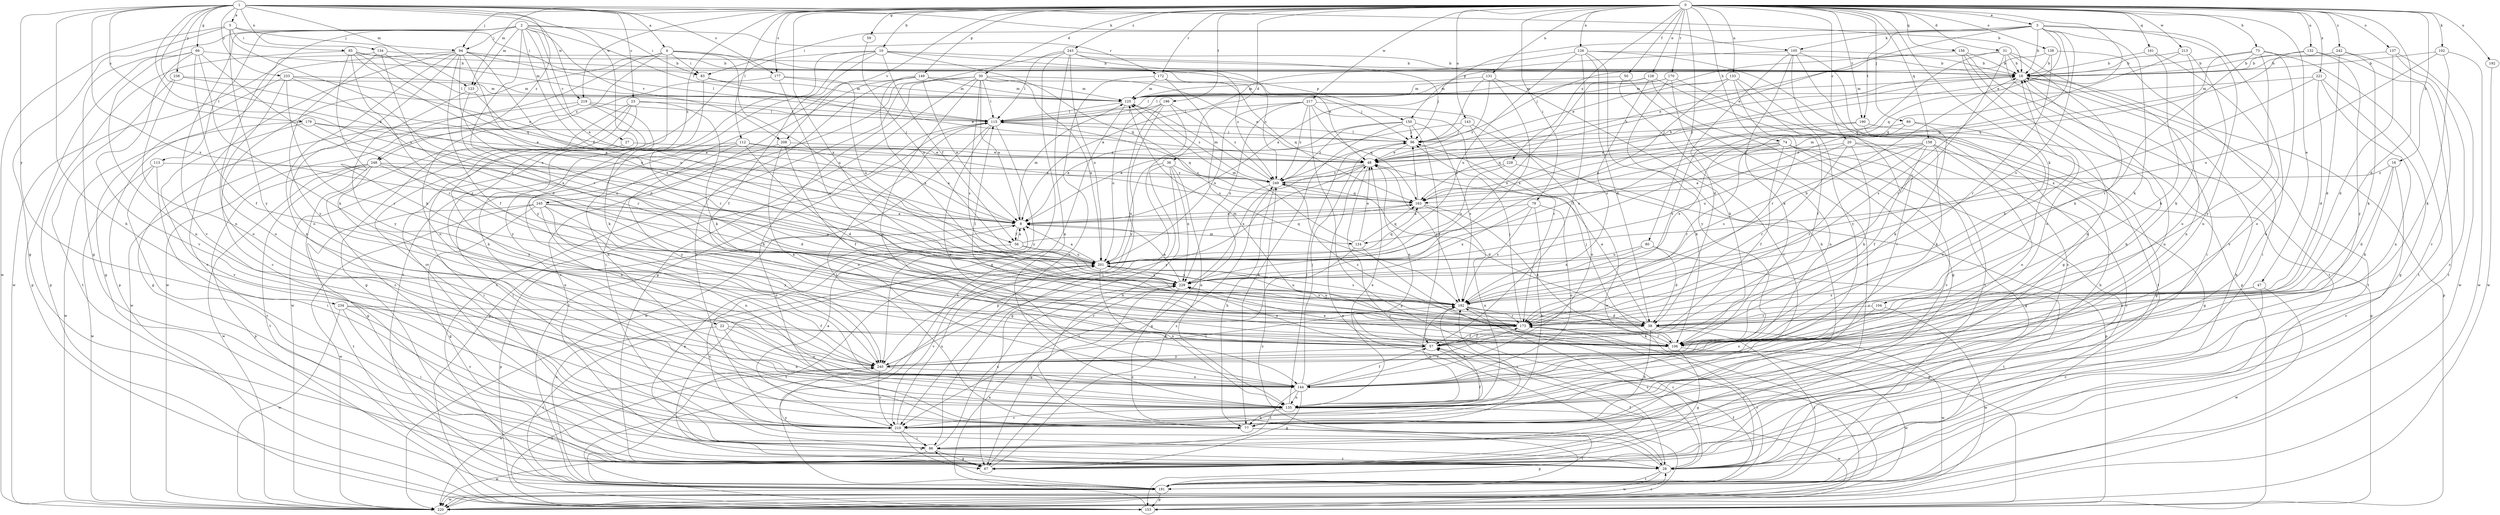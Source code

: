 strict digraph  {
0;
1;
2;
3;
4;
5;
8;
10;
16;
18;
20;
22;
23;
27;
28;
30;
31;
36;
38;
47;
48;
50;
56;
57;
59;
66;
67;
73;
74;
77;
79;
80;
83;
85;
86;
89;
94;
96;
102;
104;
105;
106;
112;
113;
115;
123;
124;
125;
126;
128;
131;
132;
133;
134;
135;
137;
138;
143;
144;
149;
150;
153;
156;
158;
161;
163;
170;
172;
173;
177;
179;
182;
186;
190;
191;
192;
201;
208;
210;
213;
217;
219;
220;
221;
228;
229;
233;
234;
238;
240;
242;
243;
245;
248;
249;
0 -> 3  [label=a];
0 -> 10  [label=b];
0 -> 16  [label=b];
0 -> 20  [label=c];
0 -> 30  [label=d];
0 -> 31  [label=d];
0 -> 36  [label=d];
0 -> 38  [label=d];
0 -> 47  [label=e];
0 -> 48  [label=e];
0 -> 50  [label=f];
0 -> 59  [label=g];
0 -> 73  [label=h];
0 -> 74  [label=h];
0 -> 79  [label=i];
0 -> 80  [label=i];
0 -> 89  [label=j];
0 -> 94  [label=j];
0 -> 102  [label=k];
0 -> 104  [label=k];
0 -> 112  [label=l];
0 -> 123  [label=m];
0 -> 126  [label=n];
0 -> 128  [label=n];
0 -> 131  [label=n];
0 -> 132  [label=n];
0 -> 133  [label=n];
0 -> 137  [label=o];
0 -> 138  [label=o];
0 -> 143  [label=o];
0 -> 149  [label=p];
0 -> 156  [label=q];
0 -> 158  [label=q];
0 -> 161  [label=q];
0 -> 170  [label=r];
0 -> 172  [label=r];
0 -> 177  [label=s];
0 -> 186  [label=t];
0 -> 190  [label=t];
0 -> 192  [label=u];
0 -> 208  [label=v];
0 -> 213  [label=w];
0 -> 217  [label=w];
0 -> 219  [label=w];
0 -> 221  [label=x];
0 -> 228  [label=x];
0 -> 229  [label=x];
0 -> 242  [label=z];
0 -> 243  [label=z];
0 -> 245  [label=z];
1 -> 4  [label=a];
1 -> 5  [label=a];
1 -> 8  [label=a];
1 -> 18  [label=b];
1 -> 22  [label=c];
1 -> 23  [label=c];
1 -> 66  [label=g];
1 -> 77  [label=h];
1 -> 105  [label=k];
1 -> 123  [label=m];
1 -> 134  [label=n];
1 -> 177  [label=s];
1 -> 179  [label=s];
1 -> 201  [label=u];
1 -> 219  [label=w];
1 -> 229  [label=x];
1 -> 233  [label=y];
1 -> 234  [label=y];
1 -> 238  [label=y];
1 -> 248  [label=z];
2 -> 8  [label=a];
2 -> 27  [label=c];
2 -> 56  [label=f];
2 -> 67  [label=g];
2 -> 83  [label=i];
2 -> 94  [label=j];
2 -> 113  [label=l];
2 -> 115  [label=l];
2 -> 123  [label=m];
2 -> 135  [label=n];
2 -> 172  [label=r];
2 -> 173  [label=r];
2 -> 208  [label=v];
2 -> 210  [label=v];
3 -> 18  [label=b];
3 -> 48  [label=e];
3 -> 77  [label=h];
3 -> 83  [label=i];
3 -> 105  [label=k];
3 -> 106  [label=k];
3 -> 124  [label=m];
3 -> 135  [label=n];
3 -> 150  [label=p];
3 -> 163  [label=q];
3 -> 182  [label=s];
3 -> 190  [label=t];
4 -> 28  [label=c];
4 -> 48  [label=e];
4 -> 83  [label=i];
4 -> 150  [label=p];
4 -> 201  [label=u];
4 -> 220  [label=w];
4 -> 240  [label=y];
4 -> 248  [label=z];
5 -> 67  [label=g];
5 -> 83  [label=i];
5 -> 85  [label=i];
5 -> 94  [label=j];
5 -> 220  [label=w];
5 -> 229  [label=x];
5 -> 240  [label=y];
8 -> 56  [label=f];
8 -> 124  [label=m];
8 -> 125  [label=m];
8 -> 153  [label=p];
10 -> 18  [label=b];
10 -> 28  [label=c];
10 -> 56  [label=f];
10 -> 57  [label=f];
10 -> 77  [label=h];
10 -> 163  [label=q];
10 -> 191  [label=t];
10 -> 249  [label=z];
16 -> 28  [label=c];
16 -> 38  [label=d];
16 -> 106  [label=k];
16 -> 249  [label=z];
18 -> 125  [label=m];
18 -> 135  [label=n];
18 -> 153  [label=p];
18 -> 182  [label=s];
18 -> 191  [label=t];
20 -> 28  [label=c];
20 -> 48  [label=e];
20 -> 67  [label=g];
20 -> 106  [label=k];
20 -> 173  [label=r];
20 -> 201  [label=u];
22 -> 106  [label=k];
22 -> 135  [label=n];
22 -> 144  [label=o];
22 -> 191  [label=t];
23 -> 28  [label=c];
23 -> 67  [label=g];
23 -> 106  [label=k];
23 -> 115  [label=l];
23 -> 210  [label=v];
23 -> 220  [label=w];
27 -> 48  [label=e];
27 -> 240  [label=y];
28 -> 8  [label=a];
28 -> 48  [label=e];
28 -> 173  [label=r];
28 -> 182  [label=s];
28 -> 191  [label=t];
28 -> 220  [label=w];
28 -> 240  [label=y];
30 -> 8  [label=a];
30 -> 28  [label=c];
30 -> 48  [label=e];
30 -> 67  [label=g];
30 -> 115  [label=l];
30 -> 125  [label=m];
30 -> 144  [label=o];
30 -> 182  [label=s];
30 -> 191  [label=t];
30 -> 201  [label=u];
31 -> 18  [label=b];
31 -> 48  [label=e];
31 -> 86  [label=i];
31 -> 106  [label=k];
31 -> 135  [label=n];
31 -> 163  [label=q];
31 -> 173  [label=r];
36 -> 67  [label=g];
36 -> 77  [label=h];
36 -> 135  [label=n];
36 -> 201  [label=u];
36 -> 229  [label=x];
36 -> 249  [label=z];
38 -> 48  [label=e];
38 -> 57  [label=f];
38 -> 77  [label=h];
38 -> 191  [label=t];
38 -> 201  [label=u];
38 -> 220  [label=w];
47 -> 28  [label=c];
47 -> 173  [label=r];
47 -> 182  [label=s];
47 -> 220  [label=w];
48 -> 18  [label=b];
48 -> 28  [label=c];
48 -> 182  [label=s];
48 -> 229  [label=x];
48 -> 240  [label=y];
48 -> 249  [label=z];
50 -> 86  [label=i];
50 -> 125  [label=m];
50 -> 210  [label=v];
56 -> 8  [label=a];
56 -> 28  [label=c];
56 -> 163  [label=q];
56 -> 182  [label=s];
56 -> 201  [label=u];
57 -> 18  [label=b];
57 -> 48  [label=e];
57 -> 229  [label=x];
57 -> 240  [label=y];
59 -> 201  [label=u];
66 -> 18  [label=b];
66 -> 57  [label=f];
66 -> 106  [label=k];
66 -> 135  [label=n];
66 -> 153  [label=p];
66 -> 173  [label=r];
66 -> 210  [label=v];
67 -> 18  [label=b];
67 -> 57  [label=f];
67 -> 249  [label=z];
73 -> 18  [label=b];
73 -> 144  [label=o];
73 -> 163  [label=q];
73 -> 173  [label=r];
73 -> 191  [label=t];
73 -> 240  [label=y];
74 -> 28  [label=c];
74 -> 48  [label=e];
74 -> 57  [label=f];
74 -> 67  [label=g];
74 -> 173  [label=r];
74 -> 201  [label=u];
74 -> 210  [label=v];
74 -> 229  [label=x];
77 -> 115  [label=l];
77 -> 153  [label=p];
77 -> 191  [label=t];
79 -> 8  [label=a];
79 -> 77  [label=h];
79 -> 144  [label=o];
79 -> 182  [label=s];
79 -> 229  [label=x];
80 -> 38  [label=d];
80 -> 191  [label=t];
80 -> 201  [label=u];
80 -> 229  [label=x];
83 -> 48  [label=e];
83 -> 125  [label=m];
83 -> 173  [label=r];
85 -> 18  [label=b];
85 -> 106  [label=k];
85 -> 125  [label=m];
85 -> 153  [label=p];
85 -> 163  [label=q];
85 -> 173  [label=r];
85 -> 201  [label=u];
86 -> 28  [label=c];
86 -> 67  [label=g];
86 -> 220  [label=w];
86 -> 229  [label=x];
89 -> 96  [label=j];
89 -> 106  [label=k];
89 -> 144  [label=o];
89 -> 182  [label=s];
94 -> 18  [label=b];
94 -> 28  [label=c];
94 -> 38  [label=d];
94 -> 57  [label=f];
94 -> 115  [label=l];
94 -> 135  [label=n];
94 -> 144  [label=o];
94 -> 153  [label=p];
94 -> 201  [label=u];
94 -> 229  [label=x];
96 -> 48  [label=e];
96 -> 115  [label=l];
102 -> 18  [label=b];
102 -> 106  [label=k];
102 -> 201  [label=u];
102 -> 220  [label=w];
104 -> 144  [label=o];
104 -> 173  [label=r];
104 -> 220  [label=w];
105 -> 8  [label=a];
105 -> 18  [label=b];
105 -> 28  [label=c];
105 -> 38  [label=d];
105 -> 67  [label=g];
105 -> 106  [label=k];
105 -> 210  [label=v];
106 -> 67  [label=g];
106 -> 96  [label=j];
106 -> 173  [label=r];
106 -> 220  [label=w];
106 -> 229  [label=x];
106 -> 249  [label=z];
112 -> 8  [label=a];
112 -> 38  [label=d];
112 -> 48  [label=e];
112 -> 86  [label=i];
112 -> 135  [label=n];
112 -> 240  [label=y];
113 -> 28  [label=c];
113 -> 86  [label=i];
113 -> 220  [label=w];
113 -> 249  [label=z];
115 -> 96  [label=j];
115 -> 144  [label=o];
115 -> 153  [label=p];
115 -> 163  [label=q];
115 -> 220  [label=w];
115 -> 240  [label=y];
123 -> 8  [label=a];
123 -> 173  [label=r];
123 -> 240  [label=y];
124 -> 48  [label=e];
124 -> 125  [label=m];
124 -> 153  [label=p];
124 -> 163  [label=q];
124 -> 210  [label=v];
125 -> 115  [label=l];
125 -> 191  [label=t];
125 -> 249  [label=z];
126 -> 8  [label=a];
126 -> 18  [label=b];
126 -> 38  [label=d];
126 -> 57  [label=f];
126 -> 77  [label=h];
126 -> 153  [label=p];
126 -> 201  [label=u];
128 -> 67  [label=g];
128 -> 125  [label=m];
128 -> 182  [label=s];
128 -> 191  [label=t];
128 -> 229  [label=x];
131 -> 96  [label=j];
131 -> 106  [label=k];
131 -> 125  [label=m];
131 -> 229  [label=x];
131 -> 249  [label=z];
132 -> 18  [label=b];
132 -> 163  [label=q];
132 -> 191  [label=t];
132 -> 240  [label=y];
133 -> 57  [label=f];
133 -> 115  [label=l];
133 -> 125  [label=m];
133 -> 173  [label=r];
133 -> 201  [label=u];
133 -> 240  [label=y];
134 -> 18  [label=b];
134 -> 38  [label=d];
134 -> 115  [label=l];
134 -> 220  [label=w];
134 -> 240  [label=y];
135 -> 18  [label=b];
135 -> 48  [label=e];
135 -> 77  [label=h];
135 -> 96  [label=j];
135 -> 182  [label=s];
135 -> 210  [label=v];
135 -> 220  [label=w];
137 -> 18  [label=b];
137 -> 28  [label=c];
137 -> 38  [label=d];
137 -> 220  [label=w];
138 -> 18  [label=b];
138 -> 86  [label=i];
138 -> 96  [label=j];
138 -> 173  [label=r];
143 -> 8  [label=a];
143 -> 96  [label=j];
143 -> 106  [label=k];
143 -> 144  [label=o];
144 -> 57  [label=f];
144 -> 67  [label=g];
144 -> 86  [label=i];
144 -> 96  [label=j];
144 -> 135  [label=n];
144 -> 173  [label=r];
149 -> 8  [label=a];
149 -> 77  [label=h];
149 -> 86  [label=i];
149 -> 96  [label=j];
149 -> 125  [label=m];
149 -> 210  [label=v];
149 -> 229  [label=x];
150 -> 8  [label=a];
150 -> 57  [label=f];
150 -> 77  [label=h];
150 -> 96  [label=j];
150 -> 182  [label=s];
150 -> 249  [label=z];
153 -> 28  [label=c];
153 -> 229  [label=x];
153 -> 240  [label=y];
156 -> 18  [label=b];
156 -> 48  [label=e];
156 -> 135  [label=n];
156 -> 144  [label=o];
156 -> 191  [label=t];
158 -> 8  [label=a];
158 -> 48  [label=e];
158 -> 57  [label=f];
158 -> 77  [label=h];
158 -> 106  [label=k];
158 -> 144  [label=o];
158 -> 173  [label=r];
158 -> 182  [label=s];
161 -> 18  [label=b];
161 -> 106  [label=k];
161 -> 210  [label=v];
163 -> 8  [label=a];
163 -> 96  [label=j];
163 -> 106  [label=k];
163 -> 135  [label=n];
170 -> 115  [label=l];
170 -> 125  [label=m];
170 -> 135  [label=n];
170 -> 191  [label=t];
170 -> 240  [label=y];
172 -> 125  [label=m];
172 -> 163  [label=q];
172 -> 182  [label=s];
172 -> 210  [label=v];
173 -> 57  [label=f];
173 -> 96  [label=j];
173 -> 106  [label=k];
173 -> 115  [label=l];
173 -> 125  [label=m];
177 -> 125  [label=m];
177 -> 144  [label=o];
177 -> 182  [label=s];
177 -> 201  [label=u];
179 -> 48  [label=e];
179 -> 96  [label=j];
179 -> 201  [label=u];
179 -> 210  [label=v];
179 -> 220  [label=w];
182 -> 18  [label=b];
182 -> 28  [label=c];
182 -> 38  [label=d];
182 -> 135  [label=n];
182 -> 173  [label=r];
182 -> 201  [label=u];
186 -> 86  [label=i];
186 -> 115  [label=l];
186 -> 153  [label=p];
186 -> 201  [label=u];
186 -> 240  [label=y];
186 -> 249  [label=z];
190 -> 67  [label=g];
190 -> 96  [label=j];
190 -> 153  [label=p];
190 -> 163  [label=q];
191 -> 57  [label=f];
191 -> 86  [label=i];
191 -> 115  [label=l];
191 -> 153  [label=p];
191 -> 173  [label=r];
191 -> 201  [label=u];
191 -> 220  [label=w];
192 -> 220  [label=w];
201 -> 8  [label=a];
201 -> 135  [label=n];
201 -> 163  [label=q];
201 -> 182  [label=s];
201 -> 191  [label=t];
201 -> 210  [label=v];
201 -> 229  [label=x];
208 -> 48  [label=e];
208 -> 57  [label=f];
208 -> 86  [label=i];
208 -> 144  [label=o];
210 -> 8  [label=a];
210 -> 57  [label=f];
210 -> 67  [label=g];
210 -> 86  [label=i];
210 -> 182  [label=s];
210 -> 201  [label=u];
213 -> 18  [label=b];
213 -> 106  [label=k];
213 -> 144  [label=o];
213 -> 163  [label=q];
217 -> 115  [label=l];
217 -> 153  [label=p];
217 -> 163  [label=q];
217 -> 173  [label=r];
217 -> 201  [label=u];
217 -> 220  [label=w];
217 -> 229  [label=x];
217 -> 249  [label=z];
219 -> 67  [label=g];
219 -> 106  [label=k];
219 -> 115  [label=l];
219 -> 220  [label=w];
219 -> 240  [label=y];
220 -> 249  [label=z];
221 -> 38  [label=d];
221 -> 67  [label=g];
221 -> 125  [label=m];
221 -> 135  [label=n];
221 -> 229  [label=x];
228 -> 153  [label=p];
228 -> 201  [label=u];
228 -> 249  [label=z];
229 -> 8  [label=a];
229 -> 28  [label=c];
229 -> 67  [label=g];
229 -> 182  [label=s];
233 -> 48  [label=e];
233 -> 67  [label=g];
233 -> 125  [label=m];
233 -> 144  [label=o];
233 -> 173  [label=r];
233 -> 229  [label=x];
234 -> 57  [label=f];
234 -> 86  [label=i];
234 -> 173  [label=r];
234 -> 210  [label=v];
234 -> 220  [label=w];
238 -> 8  [label=a];
238 -> 125  [label=m];
238 -> 144  [label=o];
238 -> 191  [label=t];
240 -> 144  [label=o];
240 -> 182  [label=s];
240 -> 210  [label=v];
240 -> 220  [label=w];
242 -> 18  [label=b];
242 -> 38  [label=d];
242 -> 106  [label=k];
242 -> 210  [label=v];
243 -> 18  [label=b];
243 -> 67  [label=g];
243 -> 77  [label=h];
243 -> 96  [label=j];
243 -> 115  [label=l];
243 -> 135  [label=n];
243 -> 201  [label=u];
243 -> 249  [label=z];
245 -> 8  [label=a];
245 -> 67  [label=g];
245 -> 135  [label=n];
245 -> 144  [label=o];
245 -> 191  [label=t];
245 -> 201  [label=u];
245 -> 220  [label=w];
245 -> 240  [label=y];
248 -> 38  [label=d];
248 -> 67  [label=g];
248 -> 106  [label=k];
248 -> 135  [label=n];
248 -> 153  [label=p];
248 -> 191  [label=t];
248 -> 220  [label=w];
248 -> 249  [label=z];
249 -> 18  [label=b];
249 -> 38  [label=d];
249 -> 67  [label=g];
249 -> 77  [label=h];
249 -> 125  [label=m];
249 -> 163  [label=q];
}
